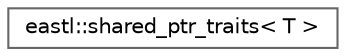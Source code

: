 digraph "类继承关系图"
{
 // LATEX_PDF_SIZE
  bgcolor="transparent";
  edge [fontname=Helvetica,fontsize=10,labelfontname=Helvetica,labelfontsize=10];
  node [fontname=Helvetica,fontsize=10,shape=box,height=0.2,width=0.4];
  rankdir="LR";
  Node0 [id="Node000000",label="eastl::shared_ptr_traits\< T \>",height=0.2,width=0.4,color="grey40", fillcolor="white", style="filled",URL="$structeastl_1_1shared__ptr__traits.html",tooltip=" "];
}
